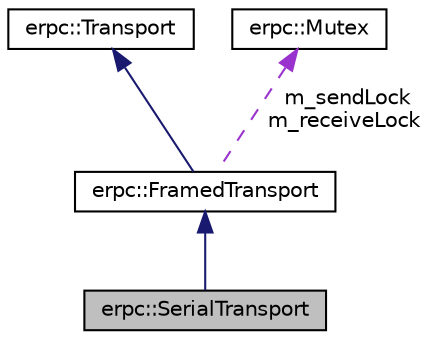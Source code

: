 digraph "erpc::SerialTransport"
{
  edge [fontname="Helvetica",fontsize="10",labelfontname="Helvetica",labelfontsize="10"];
  node [fontname="Helvetica",fontsize="10",shape=record];
  Node1 [label="erpc::SerialTransport",height=0.2,width=0.4,color="black", fillcolor="grey75", style="filled", fontcolor="black"];
  Node2 -> Node1 [dir="back",color="midnightblue",fontsize="10",style="solid",fontname="Helvetica"];
  Node2 [label="erpc::FramedTransport",height=0.2,width=0.4,color="black", fillcolor="white", style="filled",URL="$classerpc_1_1_framed_transport.html",tooltip="Base class for framed transport layers. "];
  Node3 -> Node2 [dir="back",color="midnightblue",fontsize="10",style="solid",fontname="Helvetica"];
  Node3 [label="erpc::Transport",height=0.2,width=0.4,color="black", fillcolor="white", style="filled",URL="$classerpc_1_1_transport.html",tooltip="Abstract interface for transport layer. "];
  Node4 -> Node2 [dir="back",color="darkorchid3",fontsize="10",style="dashed",label=" m_sendLock\nm_receiveLock" ,fontname="Helvetica"];
  Node4 [label="erpc::Mutex",height=0.2,width=0.4,color="black", fillcolor="white", style="filled",URL="$classerpc_1_1_mutex.html",tooltip="Simple mutex class. "];
}
